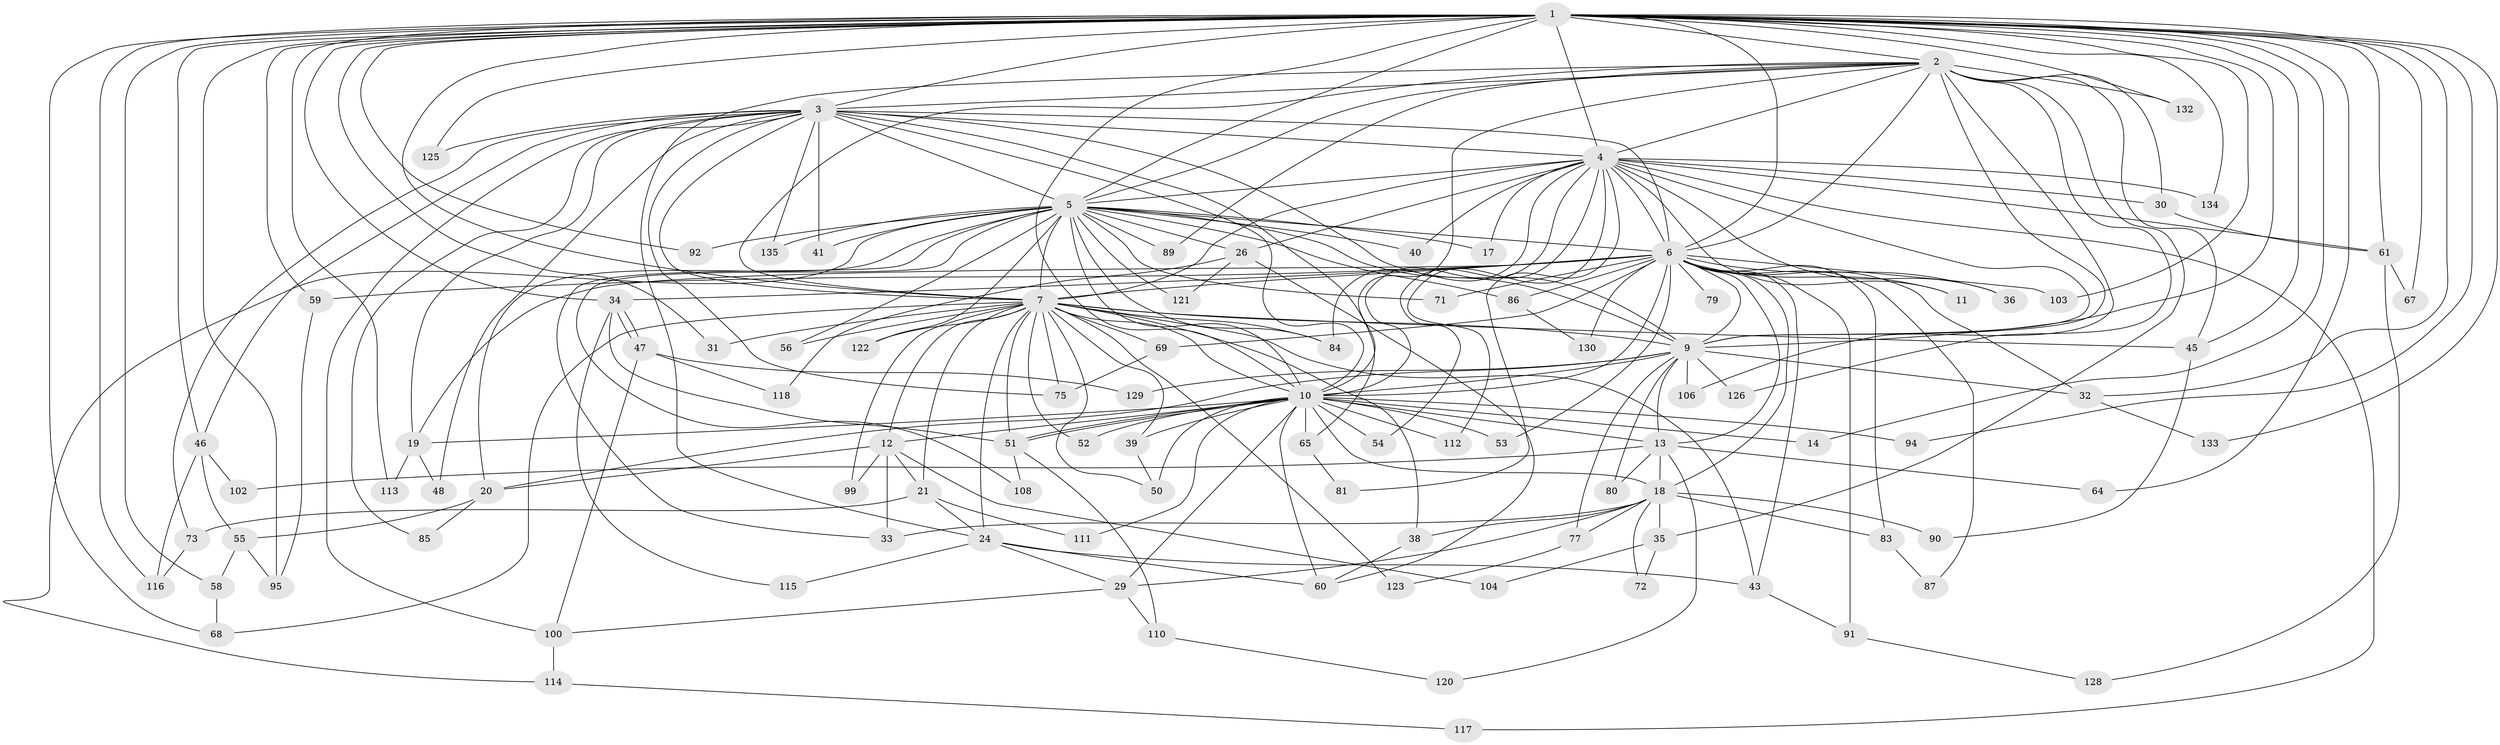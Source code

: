 // Generated by graph-tools (version 1.1) at 2025/23/03/03/25 07:23:40]
// undirected, 101 vertices, 241 edges
graph export_dot {
graph [start="1"]
  node [color=gray90,style=filled];
  1 [super="+119"];
  2 [super="+27"];
  3 [super="+49"];
  4 [super="+42"];
  5 [super="+70"];
  6 [super="+8"];
  7 [super="+28"];
  9 [super="+25"];
  10 [super="+15"];
  11;
  12 [super="+98"];
  13 [super="+16"];
  14;
  17;
  18 [super="+23"];
  19 [super="+44"];
  20 [super="+22"];
  21;
  24 [super="+107"];
  26 [super="+93"];
  29 [super="+62"];
  30 [super="+109"];
  31;
  32 [super="+101"];
  33 [super="+37"];
  34 [super="+88"];
  35;
  36;
  38 [super="+78"];
  39;
  40;
  41 [super="+63"];
  43 [super="+74"];
  45 [super="+57"];
  46;
  47;
  48;
  50 [super="+66"];
  51 [super="+76"];
  52;
  53;
  54;
  55;
  56;
  58;
  59;
  60;
  61 [super="+124"];
  64;
  65;
  67;
  68 [super="+97"];
  69;
  71;
  72;
  73;
  75 [super="+82"];
  77;
  79;
  80;
  81;
  83;
  84 [super="+127"];
  85;
  86;
  87;
  89;
  90;
  91;
  92;
  94;
  95 [super="+96"];
  99;
  100 [super="+105"];
  102;
  103;
  104;
  106;
  108;
  110;
  111;
  112 [super="+131"];
  113;
  114;
  115;
  116;
  117;
  118;
  120;
  121;
  122;
  123;
  125;
  126;
  128;
  129;
  130;
  132;
  133;
  134;
  135;
  1 -- 2 [weight=2];
  1 -- 3;
  1 -- 4;
  1 -- 5;
  1 -- 6 [weight=2];
  1 -- 7;
  1 -- 9;
  1 -- 10;
  1 -- 14;
  1 -- 31;
  1 -- 32;
  1 -- 34;
  1 -- 45;
  1 -- 46;
  1 -- 58;
  1 -- 59;
  1 -- 61;
  1 -- 64;
  1 -- 67;
  1 -- 92;
  1 -- 94;
  1 -- 95;
  1 -- 103;
  1 -- 113;
  1 -- 125;
  1 -- 132;
  1 -- 133;
  1 -- 134;
  1 -- 116;
  1 -- 68;
  2 -- 3;
  2 -- 4;
  2 -- 5;
  2 -- 6 [weight=2];
  2 -- 7;
  2 -- 9;
  2 -- 10;
  2 -- 24;
  2 -- 30 [weight=2];
  2 -- 35;
  2 -- 106;
  2 -- 126;
  2 -- 132;
  2 -- 89;
  2 -- 45;
  3 -- 4;
  3 -- 5;
  3 -- 6 [weight=3];
  3 -- 7;
  3 -- 9;
  3 -- 10;
  3 -- 19;
  3 -- 41 [weight=2];
  3 -- 46;
  3 -- 48;
  3 -- 65;
  3 -- 73;
  3 -- 75;
  3 -- 125;
  3 -- 100;
  3 -- 85;
  3 -- 135;
  4 -- 5;
  4 -- 6 [weight=2];
  4 -- 7 [weight=2];
  4 -- 9;
  4 -- 10;
  4 -- 11;
  4 -- 17;
  4 -- 26;
  4 -- 30;
  4 -- 36;
  4 -- 40;
  4 -- 54;
  4 -- 61;
  4 -- 81;
  4 -- 112 [weight=2];
  4 -- 117;
  4 -- 134;
  4 -- 84;
  5 -- 6 [weight=2];
  5 -- 7 [weight=2];
  5 -- 9;
  5 -- 10 [weight=2];
  5 -- 17;
  5 -- 26;
  5 -- 33;
  5 -- 40;
  5 -- 41;
  5 -- 56;
  5 -- 71;
  5 -- 84;
  5 -- 89;
  5 -- 92;
  5 -- 108;
  5 -- 114;
  5 -- 122;
  5 -- 135;
  5 -- 121;
  5 -- 86;
  5 -- 20;
  6 -- 7 [weight=2];
  6 -- 9 [weight=2];
  6 -- 10 [weight=3];
  6 -- 11;
  6 -- 19;
  6 -- 43;
  6 -- 53;
  6 -- 69;
  6 -- 71;
  6 -- 79 [weight=2];
  6 -- 83;
  6 -- 103;
  6 -- 130;
  6 -- 13;
  6 -- 18;
  6 -- 86;
  6 -- 87;
  6 -- 91;
  6 -- 32;
  6 -- 34;
  6 -- 36;
  6 -- 59;
  7 -- 9;
  7 -- 10;
  7 -- 12;
  7 -- 21;
  7 -- 31;
  7 -- 39;
  7 -- 43;
  7 -- 45;
  7 -- 50;
  7 -- 52;
  7 -- 68;
  7 -- 69;
  7 -- 84;
  7 -- 123;
  7 -- 99;
  7 -- 38;
  7 -- 56;
  7 -- 122;
  7 -- 24;
  7 -- 51;
  7 -- 75;
  9 -- 10;
  9 -- 20;
  9 -- 32;
  9 -- 80;
  9 -- 129;
  9 -- 77;
  9 -- 106;
  9 -- 13;
  9 -- 126;
  10 -- 12 [weight=2];
  10 -- 13 [weight=2];
  10 -- 14;
  10 -- 29;
  10 -- 39;
  10 -- 51;
  10 -- 51;
  10 -- 52;
  10 -- 53;
  10 -- 54;
  10 -- 65;
  10 -- 94;
  10 -- 111;
  10 -- 112;
  10 -- 60;
  10 -- 50;
  10 -- 18;
  10 -- 19;
  12 -- 20;
  12 -- 21;
  12 -- 99;
  12 -- 104;
  12 -- 33;
  13 -- 18;
  13 -- 64;
  13 -- 102;
  13 -- 120;
  13 -- 80;
  18 -- 29;
  18 -- 72;
  18 -- 33;
  18 -- 35;
  18 -- 38;
  18 -- 77;
  18 -- 83;
  18 -- 90;
  19 -- 48;
  19 -- 113;
  20 -- 85;
  20 -- 55;
  21 -- 24;
  21 -- 73;
  21 -- 111;
  24 -- 60;
  24 -- 115;
  24 -- 43;
  24 -- 29;
  26 -- 118;
  26 -- 121;
  26 -- 60;
  29 -- 100;
  29 -- 110;
  30 -- 61;
  32 -- 133;
  34 -- 47;
  34 -- 47;
  34 -- 115;
  34 -- 51;
  35 -- 72;
  35 -- 104;
  38 -- 60;
  39 -- 50;
  43 -- 91;
  45 -- 90;
  46 -- 55;
  46 -- 102;
  46 -- 116;
  47 -- 118;
  47 -- 129;
  47 -- 100;
  51 -- 108;
  51 -- 110;
  55 -- 58;
  55 -- 95;
  58 -- 68;
  59 -- 95;
  61 -- 67;
  61 -- 128;
  65 -- 81;
  69 -- 75;
  73 -- 116;
  77 -- 123;
  83 -- 87;
  86 -- 130;
  91 -- 128;
  100 -- 114;
  110 -- 120;
  114 -- 117;
}
